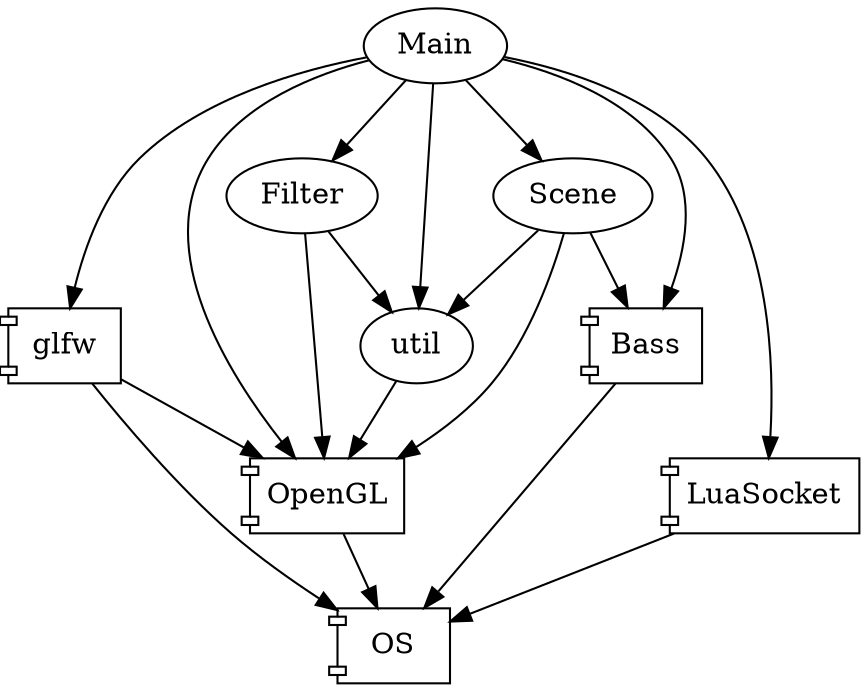 // luajit-engine-arch.dot
// dot luajit-engine-arch.dot -Tpng > luajit-engine-arch.png

digraph Engine {
	"Main" -> "glfw"
	"Main" -> "Scene"
	"Main" -> "Filter"
	"Main" -> "util"
	"Main" -> "OpenGL"
	"Main" -> "Bass"
	"Main" -> "LuaSocket"

	"Scene" -> "OpenGL"
	"Scene" -> "Bass"
	"Scene" -> "util"

	"Filter" -> "OpenGL"
	"Filter" -> "util"

	"glfw" -> "OpenGL"
	"util" -> "OpenGL"

	// All code requires LuaJIT
	/*
	"Main" -> "LuaJIT"
	"Scene" -> "LuaJIT"
	"Filter" -> "LuaJIT"
	"util" -> "LuaJIT"
	"LuaJIT" -> "OS"
	"LuaJIT" [shape=component]
	*/
	
	// All requires the OS
	"OpenGL" -> "OS"
	"LuaSocket" -> "OS"
	"Bass" -> "OS"
	"glfw" -> "OS"
	"OS" [shape=component]

	"OpenGL" [shape=component]
	"Bass" [shape=component]
	"glfw" [shape=component]
	"LuaSocket" [shape=component]
}
